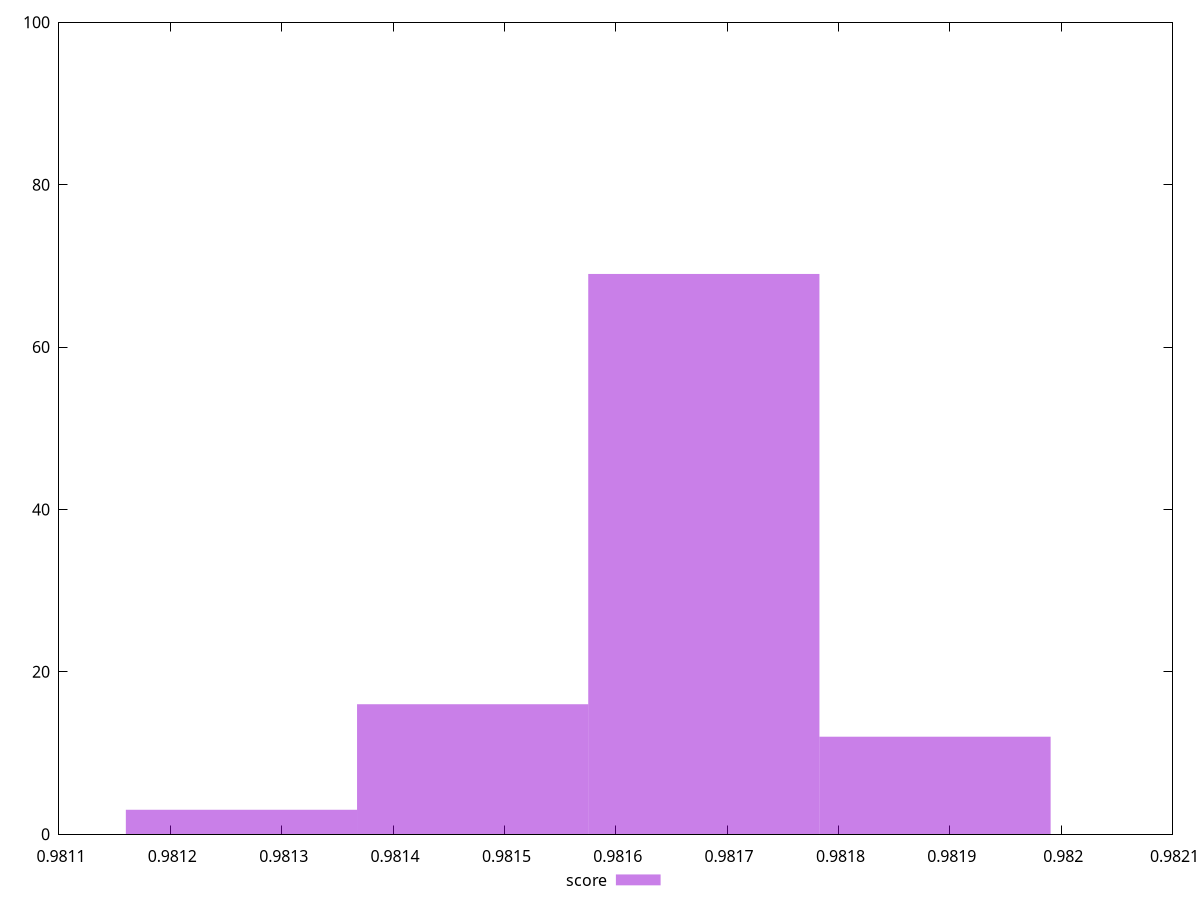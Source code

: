 reset
set terminal svg size 640, 490 enhanced background rgb 'white'
set output "report_00007_2020-12-11T15:55:29.892Z/first-contentful-paint/samples/pages+cached+noexternal+nofonts+nosvg+noimg+nocss/score/histogram.svg"

$score <<EOF
0.9816791068077656 69
0.9814714758630093 16
0.9812638449182529 3
0.9818867377525219 12
EOF

set key outside below
set boxwidth 0.0002076309447562956
set yrange [0:100]
set style fill transparent solid 0.5 noborder

plot \
  $score title "score" with boxes, \


reset
